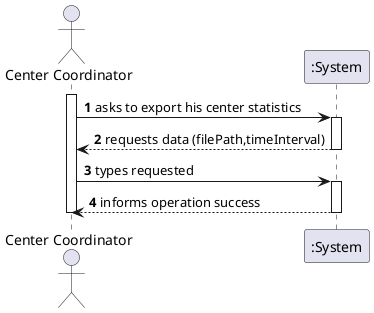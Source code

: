 @startuml US15_SSD
autonumber
actor "Center Coordinator" as COOR

activate COOR
COOR -> ":System" : asks to export his center statistics
activate ":System"
":System" --> COOR : requests data (filePath,timeInterval)
deactivate ":System"

COOR -> ":System" : types requested
activate ":System"

":System" --> COOR : informs operation success
deactivate ":System"
deactivate COOR

@enduml